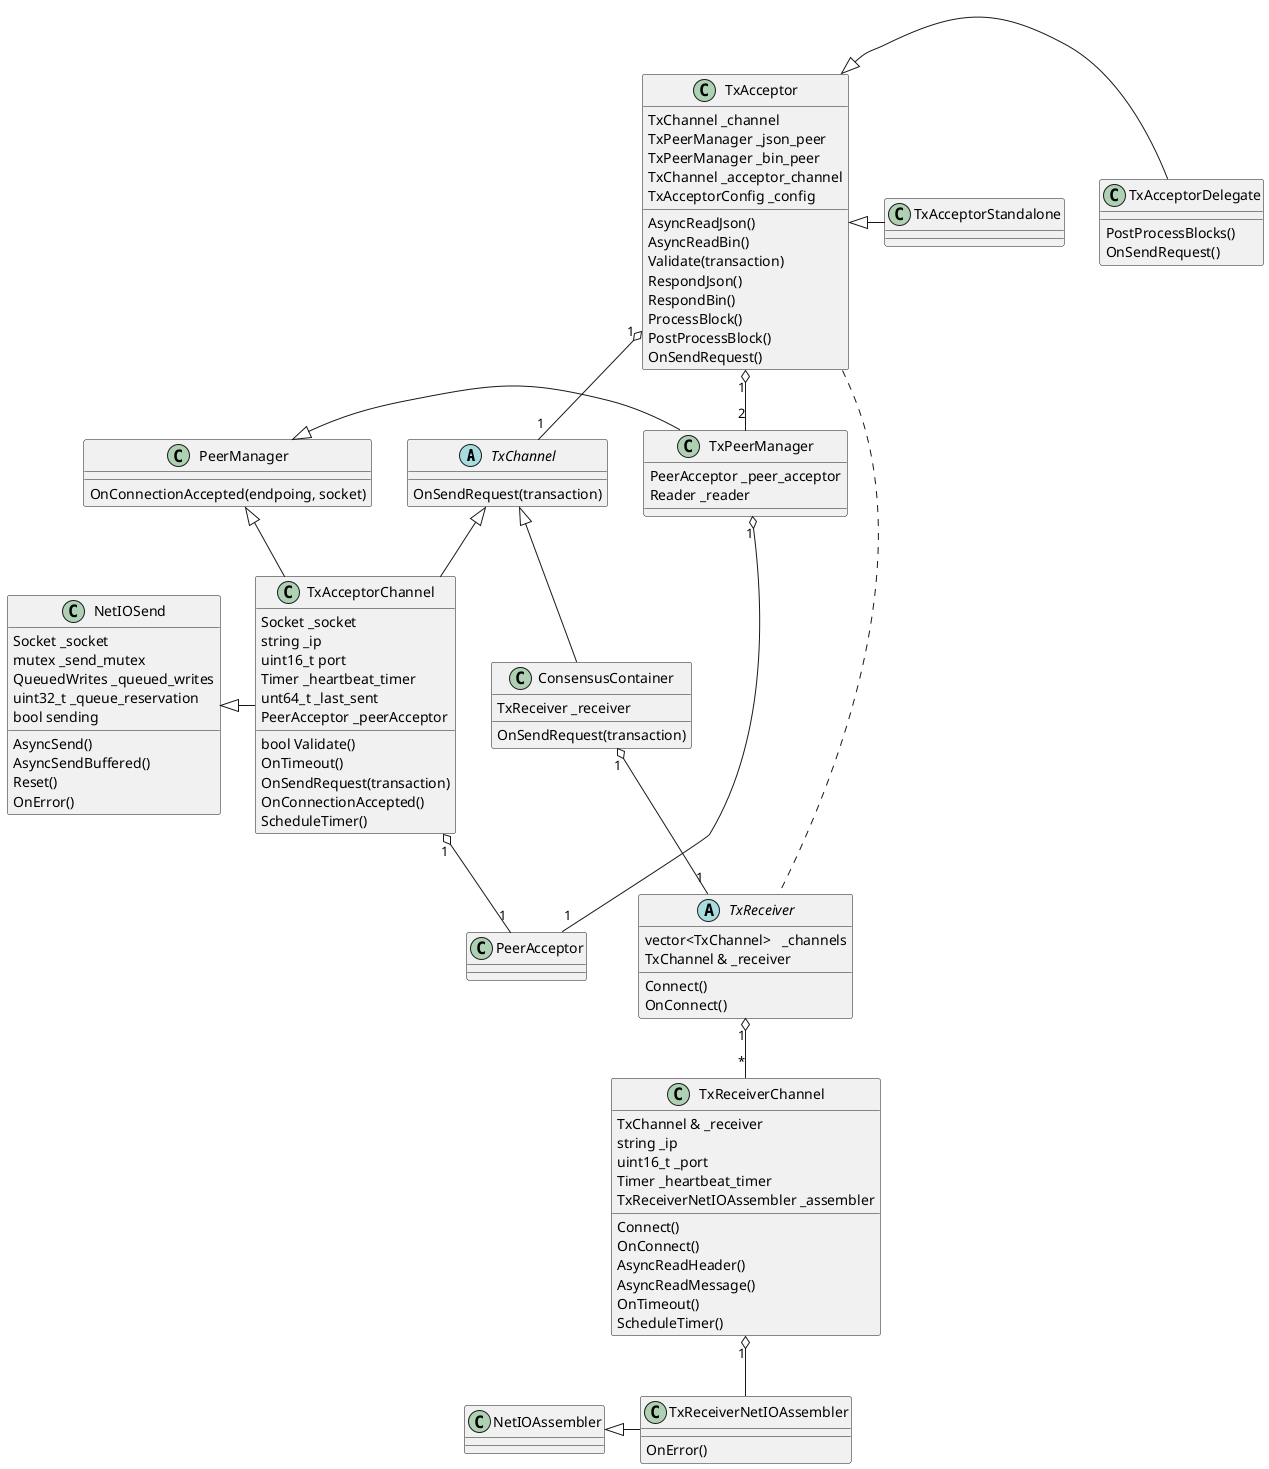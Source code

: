@startuml

abstract class TxChannel {
    OnSendRequest(transaction)
}

class PeerAcceptor
class PeerManager {
    OnConnectionAccepted(endpoing, socket)
}

class TxPeerManager {
    PeerAcceptor _peer_acceptor
    Reader _reader
}

PeerManager <|- TxPeerManager
TxPeerManager "1" o-- "1" PeerAcceptor

class TxAcceptorChannel {
    Socket _socket
    bool Validate()
    OnTimeout()
    OnSendRequest(transaction)
    OnConnectionAccepted()
    ScheduleTimer()
    string _ip
    uint16_t port
    Timer _heartbeat_timer
    unt64_t _last_sent
    PeerAcceptor _peerAcceptor
}

PeerManager <|-- TxAcceptorChannel
TxAcceptorChannel "1" o-- "1" PeerAcceptor

TxChannel <|-- TxAcceptorChannel

class TxAcceptor {
    AsyncReadJson()
    AsyncReadBin()
    Validate(transaction)
    RespondJson()
    RespondBin()
    ProcessBlock()
    PostProcessBlock()
    OnSendRequest()
    TxChannel _channel
    TxPeerManager _json_peer
    TxPeerManager _bin_peer
    TxChannel _acceptor_channel
    TxAcceptorConfig _config
}

TxAcceptor "1" o-- "1" TxChannel
TxAcceptor "1" o-- "2" TxPeerManager

class TxAcceptorStandalone {
}

class TxAcceptorDelegate {
    PostProcessBlocks()
    OnSendRequest()
}

TxAcceptor <|- TxAcceptorStandalone
TxAcceptor <|- TxAcceptorDelegate

abstract class TxReceiver {
    vector<TxChannel>   _channels
    TxChannel & _receiver
    Connect()
    OnConnect()
}

class TxReceiverChannel {
    TxChannel & _receiver
    Connect()
    OnConnect()
    AsyncReadHeader()
    AsyncReadMessage()
    OnTimeout()
    ScheduleTimer()
    string _ip
    uint16_t _port
    Timer _heartbeat_timer
    TxReceiverNetIOAssembler _assembler
}

TxChannel <|-- ConsensusContainer
TxReceiver "1" o-- "*" TxReceiverChannel

class ConsensusContainer {
    TxReceiver _receiver
    OnSendRequest(transaction)
}

ConsensusContainer "1" o-- "1" TxReceiver

TxAcceptor . TxReceiver

class NetIOSend {
    AsyncSend()
    AsyncSendBuffered()
    Reset()
    OnError()
    Socket _socket
    mutex _send_mutex
    QueuedWrites _queued_writes
    uint32_t _queue_reservation
    bool sending
}

NetIOSend <|- TxAcceptorChannel

class NetIOAssembler {
}

class TxReceiverNetIOAssembler {
    OnError()
}

NetIOAssembler <|- TxReceiverNetIOAssembler

TxReceiverChannel "1" o-- TxReceiverNetIOAssembler

@enduml